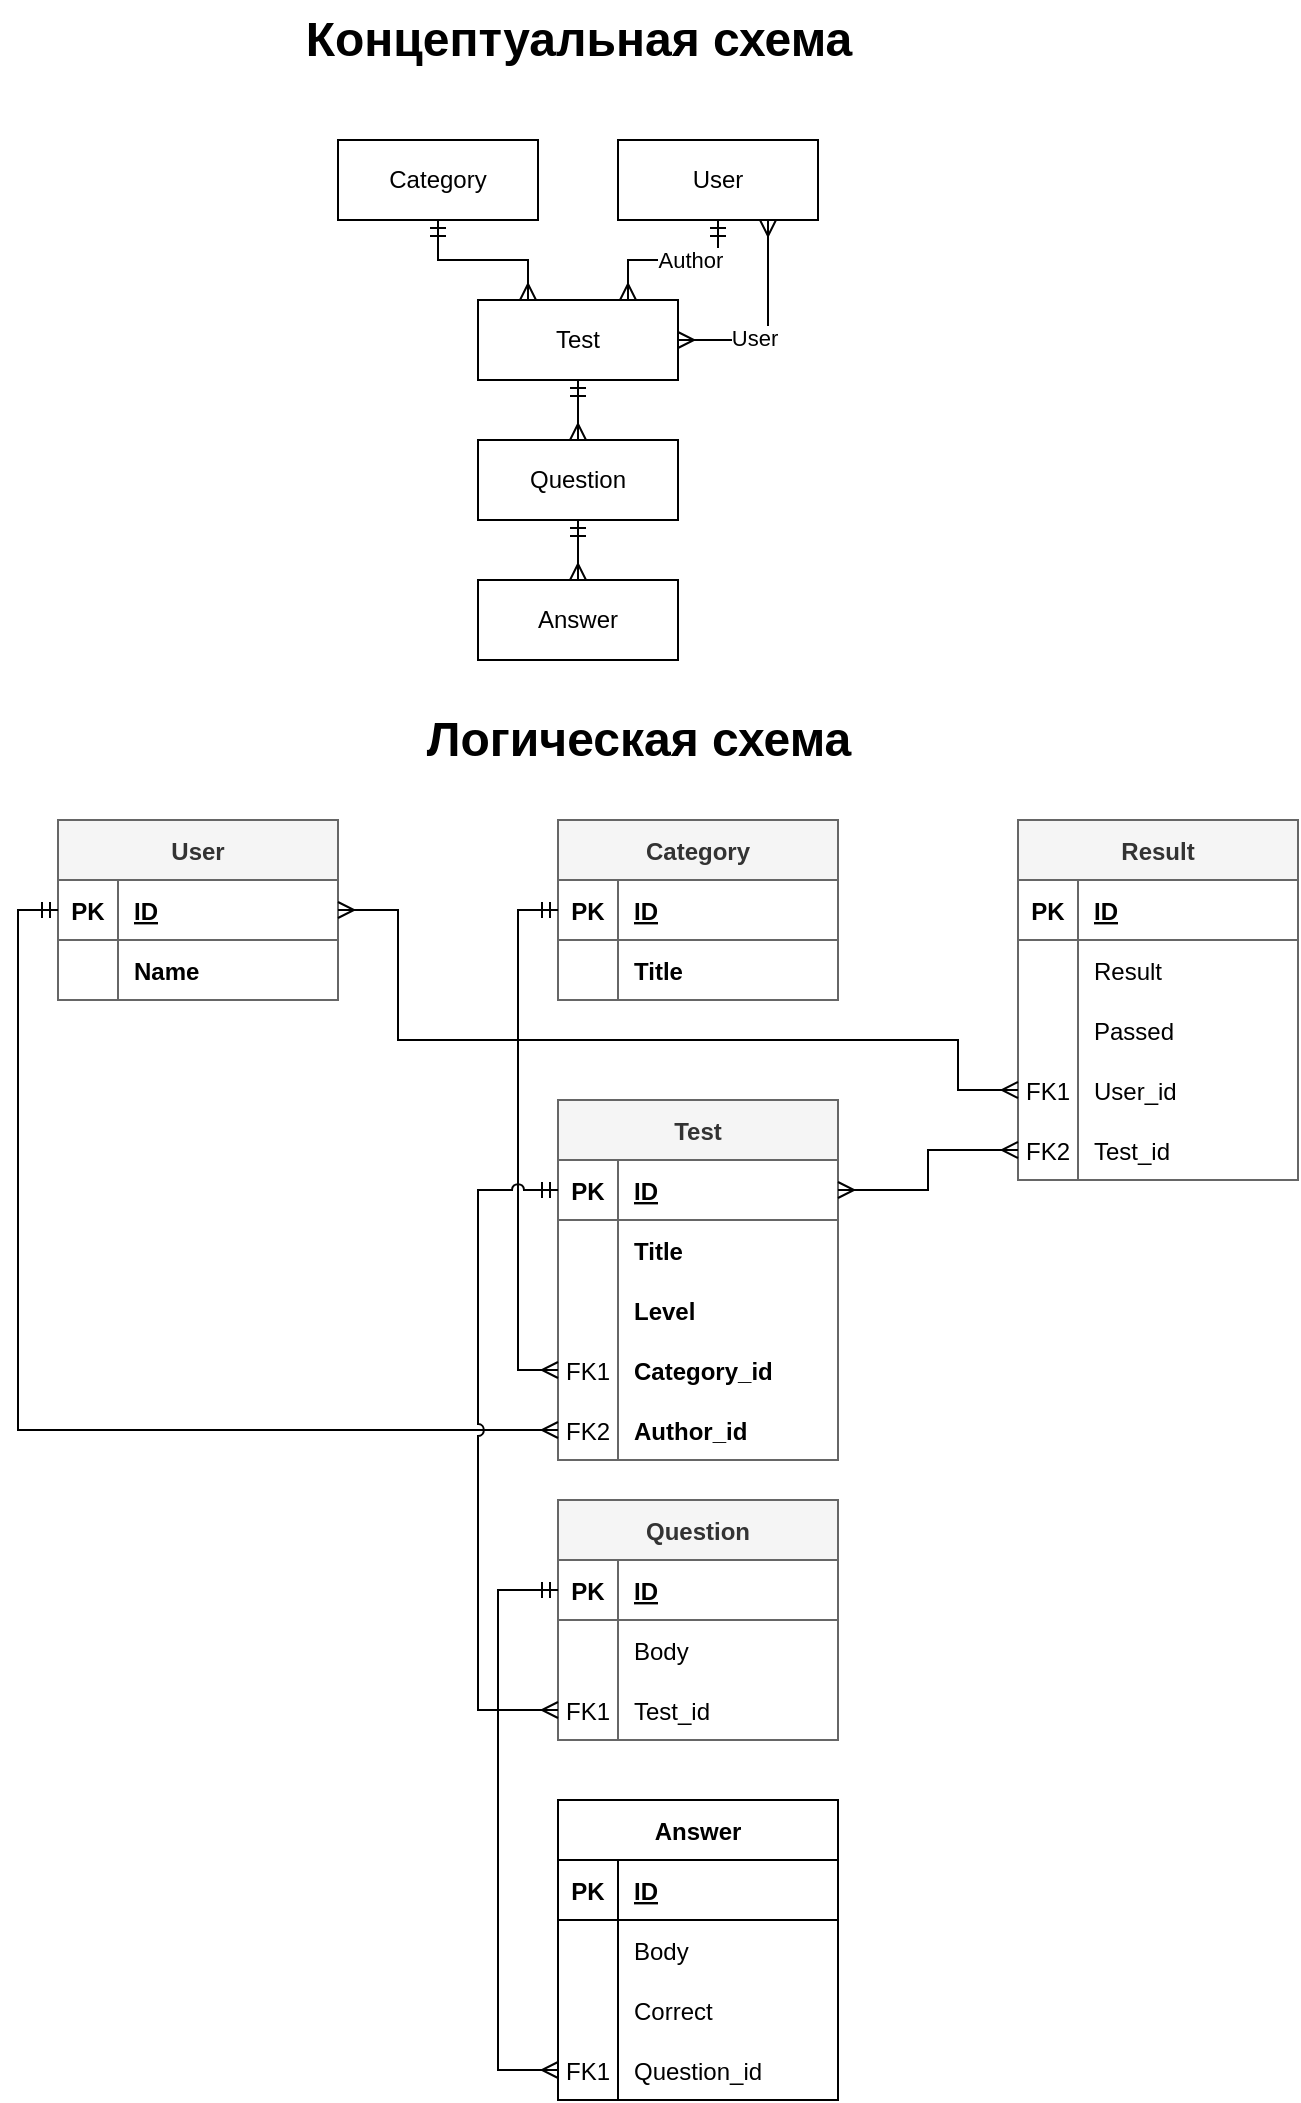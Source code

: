 <mxfile version="23.1.6" type="github">
  <diagram id="R2lEEEUBdFMjLlhIrx00" name="Page-1">
    <mxGraphModel dx="2049" dy="1094" grid="1" gridSize="10" guides="1" tooltips="1" connect="1" arrows="1" fold="1" page="1" pageScale="1" pageWidth="850" pageHeight="1100" math="0" shadow="0" extFonts="Permanent Marker^https://fonts.googleapis.com/css?family=Permanent+Marker">
      <root>
        <mxCell id="0" />
        <mxCell id="1" parent="0" />
        <mxCell id="_cqmgiar0e-KORnMgby9-89" style="edgeStyle=orthogonalEdgeStyle;rounded=0;orthogonalLoop=1;jettySize=auto;html=1;entryX=0.25;entryY=0;entryDx=0;entryDy=0;startArrow=ERmandOne;startFill=0;endArrow=ERmany;endFill=0;" edge="1" parent="1" source="_cqmgiar0e-KORnMgby9-90" target="_cqmgiar0e-KORnMgby9-92">
          <mxGeometry relative="1" as="geometry" />
        </mxCell>
        <mxCell id="_cqmgiar0e-KORnMgby9-90" value="Category" style="whiteSpace=wrap;html=1;align=center;" vertex="1" parent="1">
          <mxGeometry x="290" y="80" width="100" height="40" as="geometry" />
        </mxCell>
        <mxCell id="_cqmgiar0e-KORnMgby9-91" style="edgeStyle=orthogonalEdgeStyle;rounded=0;orthogonalLoop=1;jettySize=auto;html=1;exitX=0.5;exitY=1;exitDx=0;exitDy=0;entryX=0.5;entryY=0;entryDx=0;entryDy=0;startArrow=ERmandOne;startFill=0;endArrow=ERmany;endFill=0;" edge="1" parent="1" source="_cqmgiar0e-KORnMgby9-92" target="_cqmgiar0e-KORnMgby9-99">
          <mxGeometry relative="1" as="geometry" />
        </mxCell>
        <mxCell id="_cqmgiar0e-KORnMgby9-92" value="Test" style="whiteSpace=wrap;html=1;align=center;" vertex="1" parent="1">
          <mxGeometry x="360" y="160" width="100" height="40" as="geometry" />
        </mxCell>
        <mxCell id="_cqmgiar0e-KORnMgby9-93" style="edgeStyle=orthogonalEdgeStyle;rounded=0;orthogonalLoop=1;jettySize=auto;html=1;entryX=0.75;entryY=0;entryDx=0;entryDy=0;startArrow=ERmandOne;startFill=0;endArrow=ERmany;endFill=0;" edge="1" parent="1" source="_cqmgiar0e-KORnMgby9-97" target="_cqmgiar0e-KORnMgby9-92">
          <mxGeometry relative="1" as="geometry" />
        </mxCell>
        <mxCell id="_cqmgiar0e-KORnMgby9-94" value="Author" style="edgeLabel;html=1;align=center;verticalAlign=middle;resizable=0;points=[];" vertex="1" connectable="0" parent="_cqmgiar0e-KORnMgby9-93">
          <mxGeometry x="-0.196" relative="1" as="geometry">
            <mxPoint as="offset" />
          </mxGeometry>
        </mxCell>
        <mxCell id="_cqmgiar0e-KORnMgby9-95" style="edgeStyle=orthogonalEdgeStyle;rounded=0;orthogonalLoop=1;jettySize=auto;html=1;exitX=0.75;exitY=1;exitDx=0;exitDy=0;entryX=1;entryY=0.5;entryDx=0;entryDy=0;startArrow=ERmany;startFill=0;endArrow=ERmany;endFill=0;" edge="1" parent="1" source="_cqmgiar0e-KORnMgby9-97" target="_cqmgiar0e-KORnMgby9-92">
          <mxGeometry relative="1" as="geometry" />
        </mxCell>
        <mxCell id="_cqmgiar0e-KORnMgby9-96" value="User" style="edgeLabel;html=1;align=center;verticalAlign=middle;resizable=0;points=[];" vertex="1" connectable="0" parent="_cqmgiar0e-KORnMgby9-95">
          <mxGeometry x="0.286" relative="1" as="geometry">
            <mxPoint y="-1" as="offset" />
          </mxGeometry>
        </mxCell>
        <mxCell id="_cqmgiar0e-KORnMgby9-97" value="User" style="whiteSpace=wrap;html=1;align=center;" vertex="1" parent="1">
          <mxGeometry x="430" y="80" width="100" height="40" as="geometry" />
        </mxCell>
        <mxCell id="_cqmgiar0e-KORnMgby9-98" style="edgeStyle=orthogonalEdgeStyle;rounded=0;orthogonalLoop=1;jettySize=auto;html=1;exitX=0.5;exitY=1;exitDx=0;exitDy=0;entryX=0.5;entryY=0;entryDx=0;entryDy=0;startArrow=ERmandOne;startFill=0;endArrow=ERmany;endFill=0;" edge="1" parent="1" source="_cqmgiar0e-KORnMgby9-99" target="_cqmgiar0e-KORnMgby9-100">
          <mxGeometry relative="1" as="geometry" />
        </mxCell>
        <mxCell id="_cqmgiar0e-KORnMgby9-99" value="Question" style="whiteSpace=wrap;html=1;align=center;" vertex="1" parent="1">
          <mxGeometry x="360" y="230" width="100" height="40" as="geometry" />
        </mxCell>
        <mxCell id="_cqmgiar0e-KORnMgby9-100" value="Answer" style="whiteSpace=wrap;html=1;align=center;" vertex="1" parent="1">
          <mxGeometry x="360" y="300" width="100" height="40" as="geometry" />
        </mxCell>
        <mxCell id="_cqmgiar0e-KORnMgby9-101" value="Category" style="shape=table;startSize=30;container=1;collapsible=1;childLayout=tableLayout;fixedRows=1;rowLines=0;fontStyle=1;align=center;resizeLast=1;fillColor=#f5f5f5;fontColor=#333333;strokeColor=#666666;" vertex="1" parent="1">
          <mxGeometry x="400" y="420" width="140" height="90" as="geometry" />
        </mxCell>
        <mxCell id="_cqmgiar0e-KORnMgby9-102" value="" style="shape=tableRow;horizontal=0;startSize=0;swimlaneHead=0;swimlaneBody=0;fillColor=none;collapsible=0;dropTarget=0;points=[[0,0.5],[1,0.5]];portConstraint=eastwest;strokeColor=inherit;top=0;left=0;right=0;bottom=1;" vertex="1" parent="_cqmgiar0e-KORnMgby9-101">
          <mxGeometry y="30" width="140" height="30" as="geometry" />
        </mxCell>
        <mxCell id="_cqmgiar0e-KORnMgby9-103" value="PK" style="shape=partialRectangle;overflow=hidden;connectable=0;fillColor=none;strokeColor=inherit;top=0;left=0;bottom=0;right=0;fontStyle=1;" vertex="1" parent="_cqmgiar0e-KORnMgby9-102">
          <mxGeometry width="30" height="30" as="geometry">
            <mxRectangle width="30" height="30" as="alternateBounds" />
          </mxGeometry>
        </mxCell>
        <mxCell id="_cqmgiar0e-KORnMgby9-104" value="ID" style="shape=partialRectangle;overflow=hidden;connectable=0;fillColor=none;align=left;strokeColor=inherit;top=0;left=0;bottom=0;right=0;spacingLeft=6;fontStyle=5;" vertex="1" parent="_cqmgiar0e-KORnMgby9-102">
          <mxGeometry x="30" width="110" height="30" as="geometry">
            <mxRectangle width="110" height="30" as="alternateBounds" />
          </mxGeometry>
        </mxCell>
        <mxCell id="_cqmgiar0e-KORnMgby9-105" value="" style="shape=tableRow;horizontal=0;startSize=0;swimlaneHead=0;swimlaneBody=0;fillColor=none;collapsible=0;dropTarget=0;points=[[0,0.5],[1,0.5]];portConstraint=eastwest;strokeColor=inherit;top=0;left=0;right=0;bottom=0;" vertex="1" parent="_cqmgiar0e-KORnMgby9-101">
          <mxGeometry y="60" width="140" height="30" as="geometry" />
        </mxCell>
        <mxCell id="_cqmgiar0e-KORnMgby9-106" value="" style="shape=partialRectangle;overflow=hidden;connectable=0;fillColor=none;strokeColor=inherit;top=0;left=0;bottom=0;right=0;" vertex="1" parent="_cqmgiar0e-KORnMgby9-105">
          <mxGeometry width="30" height="30" as="geometry">
            <mxRectangle width="30" height="30" as="alternateBounds" />
          </mxGeometry>
        </mxCell>
        <mxCell id="_cqmgiar0e-KORnMgby9-107" value="Title" style="shape=partialRectangle;overflow=hidden;connectable=0;fillColor=none;align=left;strokeColor=inherit;top=0;left=0;bottom=0;right=0;spacingLeft=6;fontStyle=1" vertex="1" parent="_cqmgiar0e-KORnMgby9-105">
          <mxGeometry x="30" width="110" height="30" as="geometry">
            <mxRectangle width="110" height="30" as="alternateBounds" />
          </mxGeometry>
        </mxCell>
        <mxCell id="_cqmgiar0e-KORnMgby9-108" value="User" style="shape=table;startSize=30;container=1;collapsible=1;childLayout=tableLayout;fixedRows=1;rowLines=0;fontStyle=1;align=center;resizeLast=1;fillColor=#f5f5f5;strokeColor=#666666;fontColor=#333333;" vertex="1" parent="1">
          <mxGeometry x="150" y="420" width="140" height="90" as="geometry" />
        </mxCell>
        <mxCell id="_cqmgiar0e-KORnMgby9-109" value="" style="shape=tableRow;horizontal=0;startSize=0;swimlaneHead=0;swimlaneBody=0;fillColor=none;collapsible=0;dropTarget=0;points=[[0,0.5],[1,0.5]];portConstraint=eastwest;strokeColor=inherit;top=0;left=0;right=0;bottom=1;" vertex="1" parent="_cqmgiar0e-KORnMgby9-108">
          <mxGeometry y="30" width="140" height="30" as="geometry" />
        </mxCell>
        <mxCell id="_cqmgiar0e-KORnMgby9-110" value="PK" style="shape=partialRectangle;overflow=hidden;connectable=0;fillColor=none;strokeColor=inherit;top=0;left=0;bottom=0;right=0;fontStyle=1;" vertex="1" parent="_cqmgiar0e-KORnMgby9-109">
          <mxGeometry width="30" height="30" as="geometry">
            <mxRectangle width="30" height="30" as="alternateBounds" />
          </mxGeometry>
        </mxCell>
        <mxCell id="_cqmgiar0e-KORnMgby9-111" value="ID" style="shape=partialRectangle;overflow=hidden;connectable=0;fillColor=none;align=left;strokeColor=inherit;top=0;left=0;bottom=0;right=0;spacingLeft=6;fontStyle=5;" vertex="1" parent="_cqmgiar0e-KORnMgby9-109">
          <mxGeometry x="30" width="110" height="30" as="geometry">
            <mxRectangle width="110" height="30" as="alternateBounds" />
          </mxGeometry>
        </mxCell>
        <mxCell id="_cqmgiar0e-KORnMgby9-112" value="" style="shape=tableRow;horizontal=0;startSize=0;swimlaneHead=0;swimlaneBody=0;fillColor=none;collapsible=0;dropTarget=0;points=[[0,0.5],[1,0.5]];portConstraint=eastwest;strokeColor=inherit;top=0;left=0;right=0;bottom=0;" vertex="1" parent="_cqmgiar0e-KORnMgby9-108">
          <mxGeometry y="60" width="140" height="30" as="geometry" />
        </mxCell>
        <mxCell id="_cqmgiar0e-KORnMgby9-113" value="" style="shape=partialRectangle;overflow=hidden;connectable=0;fillColor=none;strokeColor=inherit;top=0;left=0;bottom=0;right=0;" vertex="1" parent="_cqmgiar0e-KORnMgby9-112">
          <mxGeometry width="30" height="30" as="geometry">
            <mxRectangle width="30" height="30" as="alternateBounds" />
          </mxGeometry>
        </mxCell>
        <mxCell id="_cqmgiar0e-KORnMgby9-114" value="Name" style="shape=partialRectangle;overflow=hidden;connectable=0;fillColor=none;align=left;strokeColor=inherit;top=0;left=0;bottom=0;right=0;spacingLeft=6;fontStyle=1" vertex="1" parent="_cqmgiar0e-KORnMgby9-112">
          <mxGeometry x="30" width="110" height="30" as="geometry">
            <mxRectangle width="110" height="30" as="alternateBounds" />
          </mxGeometry>
        </mxCell>
        <mxCell id="_cqmgiar0e-KORnMgby9-115" value="Test" style="shape=table;startSize=30;container=1;collapsible=1;childLayout=tableLayout;fixedRows=1;rowLines=0;fontStyle=1;align=center;resizeLast=1;fillColor=#f5f5f5;fontColor=#333333;strokeColor=#666666;" vertex="1" parent="1">
          <mxGeometry x="400" y="560" width="140" height="180" as="geometry" />
        </mxCell>
        <mxCell id="_cqmgiar0e-KORnMgby9-116" value="" style="shape=tableRow;horizontal=0;startSize=0;swimlaneHead=0;swimlaneBody=0;fillColor=none;collapsible=0;dropTarget=0;points=[[0,0.5],[1,0.5]];portConstraint=eastwest;strokeColor=inherit;top=0;left=0;right=0;bottom=1;" vertex="1" parent="_cqmgiar0e-KORnMgby9-115">
          <mxGeometry y="30" width="140" height="30" as="geometry" />
        </mxCell>
        <mxCell id="_cqmgiar0e-KORnMgby9-117" value="PK" style="shape=partialRectangle;overflow=hidden;connectable=0;fillColor=none;strokeColor=inherit;top=0;left=0;bottom=0;right=0;fontStyle=1;" vertex="1" parent="_cqmgiar0e-KORnMgby9-116">
          <mxGeometry width="30" height="30" as="geometry">
            <mxRectangle width="30" height="30" as="alternateBounds" />
          </mxGeometry>
        </mxCell>
        <mxCell id="_cqmgiar0e-KORnMgby9-118" value="ID" style="shape=partialRectangle;overflow=hidden;connectable=0;fillColor=none;align=left;strokeColor=inherit;top=0;left=0;bottom=0;right=0;spacingLeft=6;fontStyle=5;" vertex="1" parent="_cqmgiar0e-KORnMgby9-116">
          <mxGeometry x="30" width="110" height="30" as="geometry">
            <mxRectangle width="110" height="30" as="alternateBounds" />
          </mxGeometry>
        </mxCell>
        <mxCell id="_cqmgiar0e-KORnMgby9-119" value="" style="shape=tableRow;horizontal=0;startSize=0;swimlaneHead=0;swimlaneBody=0;fillColor=none;collapsible=0;dropTarget=0;points=[[0,0.5],[1,0.5]];portConstraint=eastwest;strokeColor=inherit;top=0;left=0;right=0;bottom=0;" vertex="1" parent="_cqmgiar0e-KORnMgby9-115">
          <mxGeometry y="60" width="140" height="30" as="geometry" />
        </mxCell>
        <mxCell id="_cqmgiar0e-KORnMgby9-120" value="" style="shape=partialRectangle;overflow=hidden;connectable=0;fillColor=none;strokeColor=inherit;top=0;left=0;bottom=0;right=0;" vertex="1" parent="_cqmgiar0e-KORnMgby9-119">
          <mxGeometry width="30" height="30" as="geometry">
            <mxRectangle width="30" height="30" as="alternateBounds" />
          </mxGeometry>
        </mxCell>
        <mxCell id="_cqmgiar0e-KORnMgby9-121" value="Title" style="shape=partialRectangle;overflow=hidden;connectable=0;fillColor=none;align=left;strokeColor=inherit;top=0;left=0;bottom=0;right=0;spacingLeft=6;fontStyle=1" vertex="1" parent="_cqmgiar0e-KORnMgby9-119">
          <mxGeometry x="30" width="110" height="30" as="geometry">
            <mxRectangle width="110" height="30" as="alternateBounds" />
          </mxGeometry>
        </mxCell>
        <mxCell id="_cqmgiar0e-KORnMgby9-122" value="" style="shape=tableRow;horizontal=0;startSize=0;swimlaneHead=0;swimlaneBody=0;fillColor=none;collapsible=0;dropTarget=0;points=[[0,0.5],[1,0.5]];portConstraint=eastwest;strokeColor=inherit;top=0;left=0;right=0;bottom=0;" vertex="1" parent="_cqmgiar0e-KORnMgby9-115">
          <mxGeometry y="90" width="140" height="30" as="geometry" />
        </mxCell>
        <mxCell id="_cqmgiar0e-KORnMgby9-123" value="" style="shape=partialRectangle;overflow=hidden;connectable=0;fillColor=none;strokeColor=inherit;top=0;left=0;bottom=0;right=0;" vertex="1" parent="_cqmgiar0e-KORnMgby9-122">
          <mxGeometry width="30" height="30" as="geometry">
            <mxRectangle width="30" height="30" as="alternateBounds" />
          </mxGeometry>
        </mxCell>
        <mxCell id="_cqmgiar0e-KORnMgby9-124" value="Level" style="shape=partialRectangle;overflow=hidden;connectable=0;fillColor=none;align=left;strokeColor=inherit;top=0;left=0;bottom=0;right=0;spacingLeft=6;fontStyle=1" vertex="1" parent="_cqmgiar0e-KORnMgby9-122">
          <mxGeometry x="30" width="110" height="30" as="geometry">
            <mxRectangle width="110" height="30" as="alternateBounds" />
          </mxGeometry>
        </mxCell>
        <mxCell id="_cqmgiar0e-KORnMgby9-125" value="" style="shape=tableRow;horizontal=0;startSize=0;swimlaneHead=0;swimlaneBody=0;fillColor=none;collapsible=0;dropTarget=0;points=[[0,0.5],[1,0.5]];portConstraint=eastwest;strokeColor=inherit;top=0;left=0;right=0;bottom=0;" vertex="1" parent="_cqmgiar0e-KORnMgby9-115">
          <mxGeometry y="120" width="140" height="30" as="geometry" />
        </mxCell>
        <mxCell id="_cqmgiar0e-KORnMgby9-126" value="FK1" style="shape=partialRectangle;overflow=hidden;connectable=0;fillColor=none;strokeColor=inherit;top=0;left=0;bottom=0;right=0;" vertex="1" parent="_cqmgiar0e-KORnMgby9-125">
          <mxGeometry width="30" height="30" as="geometry">
            <mxRectangle width="30" height="30" as="alternateBounds" />
          </mxGeometry>
        </mxCell>
        <mxCell id="_cqmgiar0e-KORnMgby9-127" value="Category_id" style="shape=partialRectangle;overflow=hidden;connectable=0;fillColor=none;align=left;strokeColor=inherit;top=0;left=0;bottom=0;right=0;spacingLeft=6;fontStyle=1" vertex="1" parent="_cqmgiar0e-KORnMgby9-125">
          <mxGeometry x="30" width="110" height="30" as="geometry">
            <mxRectangle width="110" height="30" as="alternateBounds" />
          </mxGeometry>
        </mxCell>
        <mxCell id="_cqmgiar0e-KORnMgby9-128" value="" style="shape=tableRow;horizontal=0;startSize=0;swimlaneHead=0;swimlaneBody=0;fillColor=none;collapsible=0;dropTarget=0;points=[[0,0.5],[1,0.5]];portConstraint=eastwest;strokeColor=inherit;top=0;left=0;right=0;bottom=0;" vertex="1" parent="_cqmgiar0e-KORnMgby9-115">
          <mxGeometry y="150" width="140" height="30" as="geometry" />
        </mxCell>
        <mxCell id="_cqmgiar0e-KORnMgby9-129" value="FK2" style="shape=partialRectangle;overflow=hidden;connectable=0;fillColor=none;strokeColor=inherit;top=0;left=0;bottom=0;right=0;" vertex="1" parent="_cqmgiar0e-KORnMgby9-128">
          <mxGeometry width="30" height="30" as="geometry">
            <mxRectangle width="30" height="30" as="alternateBounds" />
          </mxGeometry>
        </mxCell>
        <mxCell id="_cqmgiar0e-KORnMgby9-130" value="Author_id" style="shape=partialRectangle;overflow=hidden;connectable=0;fillColor=none;align=left;strokeColor=inherit;top=0;left=0;bottom=0;right=0;spacingLeft=6;fontStyle=1" vertex="1" parent="_cqmgiar0e-KORnMgby9-128">
          <mxGeometry x="30" width="110" height="30" as="geometry">
            <mxRectangle width="110" height="30" as="alternateBounds" />
          </mxGeometry>
        </mxCell>
        <mxCell id="_cqmgiar0e-KORnMgby9-131" value="Question" style="shape=table;startSize=30;container=1;collapsible=1;childLayout=tableLayout;fixedRows=1;rowLines=0;fontStyle=1;align=center;resizeLast=1;fillColor=#f5f5f5;fontColor=#333333;strokeColor=#666666;" vertex="1" parent="1">
          <mxGeometry x="400" y="760" width="140" height="120" as="geometry" />
        </mxCell>
        <mxCell id="_cqmgiar0e-KORnMgby9-132" value="" style="shape=tableRow;horizontal=0;startSize=0;swimlaneHead=0;swimlaneBody=0;fillColor=none;collapsible=0;dropTarget=0;points=[[0,0.5],[1,0.5]];portConstraint=eastwest;strokeColor=inherit;top=0;left=0;right=0;bottom=1;" vertex="1" parent="_cqmgiar0e-KORnMgby9-131">
          <mxGeometry y="30" width="140" height="30" as="geometry" />
        </mxCell>
        <mxCell id="_cqmgiar0e-KORnMgby9-133" value="PK" style="shape=partialRectangle;overflow=hidden;connectable=0;fillColor=none;strokeColor=inherit;top=0;left=0;bottom=0;right=0;fontStyle=1;" vertex="1" parent="_cqmgiar0e-KORnMgby9-132">
          <mxGeometry width="30" height="30" as="geometry">
            <mxRectangle width="30" height="30" as="alternateBounds" />
          </mxGeometry>
        </mxCell>
        <mxCell id="_cqmgiar0e-KORnMgby9-134" value="ID" style="shape=partialRectangle;overflow=hidden;connectable=0;fillColor=none;align=left;strokeColor=inherit;top=0;left=0;bottom=0;right=0;spacingLeft=6;fontStyle=5;" vertex="1" parent="_cqmgiar0e-KORnMgby9-132">
          <mxGeometry x="30" width="110" height="30" as="geometry">
            <mxRectangle width="110" height="30" as="alternateBounds" />
          </mxGeometry>
        </mxCell>
        <mxCell id="_cqmgiar0e-KORnMgby9-135" value="" style="shape=tableRow;horizontal=0;startSize=0;swimlaneHead=0;swimlaneBody=0;fillColor=none;collapsible=0;dropTarget=0;points=[[0,0.5],[1,0.5]];portConstraint=eastwest;strokeColor=inherit;top=0;left=0;right=0;bottom=0;" vertex="1" parent="_cqmgiar0e-KORnMgby9-131">
          <mxGeometry y="60" width="140" height="30" as="geometry" />
        </mxCell>
        <mxCell id="_cqmgiar0e-KORnMgby9-136" value="" style="shape=partialRectangle;overflow=hidden;connectable=0;fillColor=none;strokeColor=inherit;top=0;left=0;bottom=0;right=0;" vertex="1" parent="_cqmgiar0e-KORnMgby9-135">
          <mxGeometry width="30" height="30" as="geometry">
            <mxRectangle width="30" height="30" as="alternateBounds" />
          </mxGeometry>
        </mxCell>
        <mxCell id="_cqmgiar0e-KORnMgby9-137" value="Body" style="shape=partialRectangle;overflow=hidden;connectable=0;fillColor=none;align=left;strokeColor=inherit;top=0;left=0;bottom=0;right=0;spacingLeft=6;" vertex="1" parent="_cqmgiar0e-KORnMgby9-135">
          <mxGeometry x="30" width="110" height="30" as="geometry">
            <mxRectangle width="110" height="30" as="alternateBounds" />
          </mxGeometry>
        </mxCell>
        <mxCell id="_cqmgiar0e-KORnMgby9-138" value="" style="shape=tableRow;horizontal=0;startSize=0;swimlaneHead=0;swimlaneBody=0;fillColor=none;collapsible=0;dropTarget=0;points=[[0,0.5],[1,0.5]];portConstraint=eastwest;strokeColor=inherit;top=0;left=0;right=0;bottom=0;" vertex="1" parent="_cqmgiar0e-KORnMgby9-131">
          <mxGeometry y="90" width="140" height="30" as="geometry" />
        </mxCell>
        <mxCell id="_cqmgiar0e-KORnMgby9-139" value="FK1" style="shape=partialRectangle;overflow=hidden;connectable=0;fillColor=none;strokeColor=inherit;top=0;left=0;bottom=0;right=0;" vertex="1" parent="_cqmgiar0e-KORnMgby9-138">
          <mxGeometry width="30" height="30" as="geometry">
            <mxRectangle width="30" height="30" as="alternateBounds" />
          </mxGeometry>
        </mxCell>
        <mxCell id="_cqmgiar0e-KORnMgby9-140" value="Test_id" style="shape=partialRectangle;overflow=hidden;connectable=0;fillColor=none;align=left;strokeColor=inherit;top=0;left=0;bottom=0;right=0;spacingLeft=6;" vertex="1" parent="_cqmgiar0e-KORnMgby9-138">
          <mxGeometry x="30" width="110" height="30" as="geometry">
            <mxRectangle width="110" height="30" as="alternateBounds" />
          </mxGeometry>
        </mxCell>
        <mxCell id="_cqmgiar0e-KORnMgby9-141" value="Answer" style="shape=table;startSize=30;container=1;collapsible=1;childLayout=tableLayout;fixedRows=1;rowLines=0;fontStyle=1;align=center;resizeLast=1;" vertex="1" parent="1">
          <mxGeometry x="400" y="910" width="140" height="150" as="geometry" />
        </mxCell>
        <mxCell id="_cqmgiar0e-KORnMgby9-142" value="" style="shape=tableRow;horizontal=0;startSize=0;swimlaneHead=0;swimlaneBody=0;fillColor=none;collapsible=0;dropTarget=0;points=[[0,0.5],[1,0.5]];portConstraint=eastwest;strokeColor=inherit;top=0;left=0;right=0;bottom=1;" vertex="1" parent="_cqmgiar0e-KORnMgby9-141">
          <mxGeometry y="30" width="140" height="30" as="geometry" />
        </mxCell>
        <mxCell id="_cqmgiar0e-KORnMgby9-143" value="PK" style="shape=partialRectangle;overflow=hidden;connectable=0;fillColor=none;strokeColor=inherit;top=0;left=0;bottom=0;right=0;fontStyle=1;" vertex="1" parent="_cqmgiar0e-KORnMgby9-142">
          <mxGeometry width="30" height="30" as="geometry">
            <mxRectangle width="30" height="30" as="alternateBounds" />
          </mxGeometry>
        </mxCell>
        <mxCell id="_cqmgiar0e-KORnMgby9-144" value="ID" style="shape=partialRectangle;overflow=hidden;connectable=0;fillColor=none;align=left;strokeColor=inherit;top=0;left=0;bottom=0;right=0;spacingLeft=6;fontStyle=5;" vertex="1" parent="_cqmgiar0e-KORnMgby9-142">
          <mxGeometry x="30" width="110" height="30" as="geometry">
            <mxRectangle width="110" height="30" as="alternateBounds" />
          </mxGeometry>
        </mxCell>
        <mxCell id="_cqmgiar0e-KORnMgby9-145" value="" style="shape=tableRow;horizontal=0;startSize=0;swimlaneHead=0;swimlaneBody=0;fillColor=none;collapsible=0;dropTarget=0;points=[[0,0.5],[1,0.5]];portConstraint=eastwest;strokeColor=inherit;top=0;left=0;right=0;bottom=0;" vertex="1" parent="_cqmgiar0e-KORnMgby9-141">
          <mxGeometry y="60" width="140" height="30" as="geometry" />
        </mxCell>
        <mxCell id="_cqmgiar0e-KORnMgby9-146" value="" style="shape=partialRectangle;overflow=hidden;connectable=0;fillColor=none;strokeColor=inherit;top=0;left=0;bottom=0;right=0;" vertex="1" parent="_cqmgiar0e-KORnMgby9-145">
          <mxGeometry width="30" height="30" as="geometry">
            <mxRectangle width="30" height="30" as="alternateBounds" />
          </mxGeometry>
        </mxCell>
        <mxCell id="_cqmgiar0e-KORnMgby9-147" value="Body" style="shape=partialRectangle;overflow=hidden;connectable=0;fillColor=none;align=left;strokeColor=inherit;top=0;left=0;bottom=0;right=0;spacingLeft=6;" vertex="1" parent="_cqmgiar0e-KORnMgby9-145">
          <mxGeometry x="30" width="110" height="30" as="geometry">
            <mxRectangle width="110" height="30" as="alternateBounds" />
          </mxGeometry>
        </mxCell>
        <mxCell id="_cqmgiar0e-KORnMgby9-148" value="" style="shape=tableRow;horizontal=0;startSize=0;swimlaneHead=0;swimlaneBody=0;fillColor=none;collapsible=0;dropTarget=0;points=[[0,0.5],[1,0.5]];portConstraint=eastwest;strokeColor=inherit;top=0;left=0;right=0;bottom=0;" vertex="1" parent="_cqmgiar0e-KORnMgby9-141">
          <mxGeometry y="90" width="140" height="30" as="geometry" />
        </mxCell>
        <mxCell id="_cqmgiar0e-KORnMgby9-149" value="" style="shape=partialRectangle;overflow=hidden;connectable=0;fillColor=none;strokeColor=inherit;top=0;left=0;bottom=0;right=0;" vertex="1" parent="_cqmgiar0e-KORnMgby9-148">
          <mxGeometry width="30" height="30" as="geometry">
            <mxRectangle width="30" height="30" as="alternateBounds" />
          </mxGeometry>
        </mxCell>
        <mxCell id="_cqmgiar0e-KORnMgby9-150" value="Correct" style="shape=partialRectangle;overflow=hidden;connectable=0;fillColor=none;align=left;strokeColor=inherit;top=0;left=0;bottom=0;right=0;spacingLeft=6;" vertex="1" parent="_cqmgiar0e-KORnMgby9-148">
          <mxGeometry x="30" width="110" height="30" as="geometry">
            <mxRectangle width="110" height="30" as="alternateBounds" />
          </mxGeometry>
        </mxCell>
        <mxCell id="_cqmgiar0e-KORnMgby9-151" value="" style="shape=tableRow;horizontal=0;startSize=0;swimlaneHead=0;swimlaneBody=0;fillColor=none;collapsible=0;dropTarget=0;points=[[0,0.5],[1,0.5]];portConstraint=eastwest;strokeColor=inherit;top=0;left=0;right=0;bottom=0;" vertex="1" parent="_cqmgiar0e-KORnMgby9-141">
          <mxGeometry y="120" width="140" height="30" as="geometry" />
        </mxCell>
        <mxCell id="_cqmgiar0e-KORnMgby9-152" value="FK1" style="shape=partialRectangle;overflow=hidden;connectable=0;fillColor=none;strokeColor=inherit;top=0;left=0;bottom=0;right=0;" vertex="1" parent="_cqmgiar0e-KORnMgby9-151">
          <mxGeometry width="30" height="30" as="geometry">
            <mxRectangle width="30" height="30" as="alternateBounds" />
          </mxGeometry>
        </mxCell>
        <mxCell id="_cqmgiar0e-KORnMgby9-153" value="Question_id" style="shape=partialRectangle;overflow=hidden;connectable=0;fillColor=none;align=left;strokeColor=inherit;top=0;left=0;bottom=0;right=0;spacingLeft=6;" vertex="1" parent="_cqmgiar0e-KORnMgby9-151">
          <mxGeometry x="30" width="110" height="30" as="geometry">
            <mxRectangle width="110" height="30" as="alternateBounds" />
          </mxGeometry>
        </mxCell>
        <mxCell id="_cqmgiar0e-KORnMgby9-154" value="Result" style="shape=table;startSize=30;container=1;collapsible=1;childLayout=tableLayout;fixedRows=1;rowLines=0;fontStyle=1;align=center;resizeLast=1;fillColor=#f5f5f5;fontColor=#333333;strokeColor=#666666;" vertex="1" parent="1">
          <mxGeometry x="630" y="420" width="140" height="180" as="geometry" />
        </mxCell>
        <mxCell id="_cqmgiar0e-KORnMgby9-155" value="" style="shape=tableRow;horizontal=0;startSize=0;swimlaneHead=0;swimlaneBody=0;fillColor=none;collapsible=0;dropTarget=0;points=[[0,0.5],[1,0.5]];portConstraint=eastwest;strokeColor=inherit;top=0;left=0;right=0;bottom=1;" vertex="1" parent="_cqmgiar0e-KORnMgby9-154">
          <mxGeometry y="30" width="140" height="30" as="geometry" />
        </mxCell>
        <mxCell id="_cqmgiar0e-KORnMgby9-156" value="PK" style="shape=partialRectangle;overflow=hidden;connectable=0;fillColor=none;strokeColor=inherit;top=0;left=0;bottom=0;right=0;fontStyle=1;" vertex="1" parent="_cqmgiar0e-KORnMgby9-155">
          <mxGeometry width="30" height="30" as="geometry">
            <mxRectangle width="30" height="30" as="alternateBounds" />
          </mxGeometry>
        </mxCell>
        <mxCell id="_cqmgiar0e-KORnMgby9-157" value="ID" style="shape=partialRectangle;overflow=hidden;connectable=0;fillColor=none;align=left;strokeColor=inherit;top=0;left=0;bottom=0;right=0;spacingLeft=6;fontStyle=5;" vertex="1" parent="_cqmgiar0e-KORnMgby9-155">
          <mxGeometry x="30" width="110" height="30" as="geometry">
            <mxRectangle width="110" height="30" as="alternateBounds" />
          </mxGeometry>
        </mxCell>
        <mxCell id="_cqmgiar0e-KORnMgby9-158" value="" style="shape=tableRow;horizontal=0;startSize=0;swimlaneHead=0;swimlaneBody=0;fillColor=none;collapsible=0;dropTarget=0;points=[[0,0.5],[1,0.5]];portConstraint=eastwest;strokeColor=inherit;top=0;left=0;right=0;bottom=0;" vertex="1" parent="_cqmgiar0e-KORnMgby9-154">
          <mxGeometry y="60" width="140" height="30" as="geometry" />
        </mxCell>
        <mxCell id="_cqmgiar0e-KORnMgby9-159" value="" style="shape=partialRectangle;overflow=hidden;connectable=0;fillColor=none;strokeColor=inherit;top=0;left=0;bottom=0;right=0;" vertex="1" parent="_cqmgiar0e-KORnMgby9-158">
          <mxGeometry width="30" height="30" as="geometry">
            <mxRectangle width="30" height="30" as="alternateBounds" />
          </mxGeometry>
        </mxCell>
        <mxCell id="_cqmgiar0e-KORnMgby9-160" value="Result" style="shape=partialRectangle;overflow=hidden;connectable=0;fillColor=none;align=left;strokeColor=inherit;top=0;left=0;bottom=0;right=0;spacingLeft=6;" vertex="1" parent="_cqmgiar0e-KORnMgby9-158">
          <mxGeometry x="30" width="110" height="30" as="geometry">
            <mxRectangle width="110" height="30" as="alternateBounds" />
          </mxGeometry>
        </mxCell>
        <mxCell id="_cqmgiar0e-KORnMgby9-161" value="" style="shape=tableRow;horizontal=0;startSize=0;swimlaneHead=0;swimlaneBody=0;fillColor=none;collapsible=0;dropTarget=0;points=[[0,0.5],[1,0.5]];portConstraint=eastwest;strokeColor=inherit;top=0;left=0;right=0;bottom=0;" vertex="1" parent="_cqmgiar0e-KORnMgby9-154">
          <mxGeometry y="90" width="140" height="30" as="geometry" />
        </mxCell>
        <mxCell id="_cqmgiar0e-KORnMgby9-162" value="" style="shape=partialRectangle;overflow=hidden;connectable=0;fillColor=none;strokeColor=inherit;top=0;left=0;bottom=0;right=0;" vertex="1" parent="_cqmgiar0e-KORnMgby9-161">
          <mxGeometry width="30" height="30" as="geometry">
            <mxRectangle width="30" height="30" as="alternateBounds" />
          </mxGeometry>
        </mxCell>
        <mxCell id="_cqmgiar0e-KORnMgby9-163" value="Passed" style="shape=partialRectangle;overflow=hidden;connectable=0;fillColor=none;align=left;strokeColor=inherit;top=0;left=0;bottom=0;right=0;spacingLeft=6;" vertex="1" parent="_cqmgiar0e-KORnMgby9-161">
          <mxGeometry x="30" width="110" height="30" as="geometry">
            <mxRectangle width="110" height="30" as="alternateBounds" />
          </mxGeometry>
        </mxCell>
        <mxCell id="_cqmgiar0e-KORnMgby9-164" value="" style="shape=tableRow;horizontal=0;startSize=0;swimlaneHead=0;swimlaneBody=0;fillColor=none;collapsible=0;dropTarget=0;points=[[0,0.5],[1,0.5]];portConstraint=eastwest;strokeColor=inherit;top=0;left=0;right=0;bottom=0;" vertex="1" parent="_cqmgiar0e-KORnMgby9-154">
          <mxGeometry y="120" width="140" height="30" as="geometry" />
        </mxCell>
        <mxCell id="_cqmgiar0e-KORnMgby9-165" value="FK1" style="shape=partialRectangle;overflow=hidden;connectable=0;fillColor=none;strokeColor=inherit;top=0;left=0;bottom=0;right=0;" vertex="1" parent="_cqmgiar0e-KORnMgby9-164">
          <mxGeometry width="30" height="30" as="geometry">
            <mxRectangle width="30" height="30" as="alternateBounds" />
          </mxGeometry>
        </mxCell>
        <mxCell id="_cqmgiar0e-KORnMgby9-166" value="User_id" style="shape=partialRectangle;overflow=hidden;connectable=0;fillColor=none;align=left;strokeColor=inherit;top=0;left=0;bottom=0;right=0;spacingLeft=6;" vertex="1" parent="_cqmgiar0e-KORnMgby9-164">
          <mxGeometry x="30" width="110" height="30" as="geometry">
            <mxRectangle width="110" height="30" as="alternateBounds" />
          </mxGeometry>
        </mxCell>
        <mxCell id="_cqmgiar0e-KORnMgby9-167" value="" style="shape=tableRow;horizontal=0;startSize=0;swimlaneHead=0;swimlaneBody=0;fillColor=none;collapsible=0;dropTarget=0;points=[[0,0.5],[1,0.5]];portConstraint=eastwest;strokeColor=inherit;top=0;left=0;right=0;bottom=0;" vertex="1" parent="_cqmgiar0e-KORnMgby9-154">
          <mxGeometry y="150" width="140" height="30" as="geometry" />
        </mxCell>
        <mxCell id="_cqmgiar0e-KORnMgby9-168" value="FK2" style="shape=partialRectangle;overflow=hidden;connectable=0;fillColor=none;strokeColor=inherit;top=0;left=0;bottom=0;right=0;" vertex="1" parent="_cqmgiar0e-KORnMgby9-167">
          <mxGeometry width="30" height="30" as="geometry">
            <mxRectangle width="30" height="30" as="alternateBounds" />
          </mxGeometry>
        </mxCell>
        <mxCell id="_cqmgiar0e-KORnMgby9-169" value="Test_id" style="shape=partialRectangle;overflow=hidden;connectable=0;fillColor=none;align=left;strokeColor=inherit;top=0;left=0;bottom=0;right=0;spacingLeft=6;" vertex="1" parent="_cqmgiar0e-KORnMgby9-167">
          <mxGeometry x="30" width="110" height="30" as="geometry">
            <mxRectangle width="110" height="30" as="alternateBounds" />
          </mxGeometry>
        </mxCell>
        <mxCell id="_cqmgiar0e-KORnMgby9-170" style="edgeStyle=orthogonalEdgeStyle;rounded=0;orthogonalLoop=1;jettySize=auto;html=1;exitX=0;exitY=0.5;exitDx=0;exitDy=0;entryX=0;entryY=0.5;entryDx=0;entryDy=0;startArrow=ERmandOne;startFill=0;endArrow=ERmany;endFill=0;" edge="1" parent="1" source="_cqmgiar0e-KORnMgby9-102" target="_cqmgiar0e-KORnMgby9-125">
          <mxGeometry relative="1" as="geometry" />
        </mxCell>
        <mxCell id="_cqmgiar0e-KORnMgby9-171" style="edgeStyle=orthogonalEdgeStyle;rounded=0;orthogonalLoop=1;jettySize=auto;html=1;exitX=0;exitY=0.5;exitDx=0;exitDy=0;entryX=0;entryY=0.5;entryDx=0;entryDy=0;startArrow=ERmandOne;startFill=0;endArrow=ERmany;endFill=0;" edge="1" parent="1" source="_cqmgiar0e-KORnMgby9-109" target="_cqmgiar0e-KORnMgby9-128">
          <mxGeometry relative="1" as="geometry" />
        </mxCell>
        <mxCell id="_cqmgiar0e-KORnMgby9-172" style="edgeStyle=orthogonalEdgeStyle;rounded=0;orthogonalLoop=1;jettySize=auto;html=1;exitX=0;exitY=0.5;exitDx=0;exitDy=0;entryX=0;entryY=0.5;entryDx=0;entryDy=0;startArrow=ERmandOne;startFill=0;endArrow=ERmany;endFill=0;jumpStyle=arc;" edge="1" parent="1" source="_cqmgiar0e-KORnMgby9-116" target="_cqmgiar0e-KORnMgby9-138">
          <mxGeometry relative="1" as="geometry">
            <Array as="points">
              <mxPoint x="360" y="605" />
              <mxPoint x="360" y="865" />
            </Array>
          </mxGeometry>
        </mxCell>
        <mxCell id="_cqmgiar0e-KORnMgby9-173" style="edgeStyle=orthogonalEdgeStyle;rounded=0;orthogonalLoop=1;jettySize=auto;html=1;exitX=0;exitY=0.5;exitDx=0;exitDy=0;entryX=0;entryY=0.5;entryDx=0;entryDy=0;startArrow=ERmandOne;startFill=0;endArrow=ERmany;endFill=0;" edge="1" parent="1" source="_cqmgiar0e-KORnMgby9-132" target="_cqmgiar0e-KORnMgby9-151">
          <mxGeometry relative="1" as="geometry">
            <Array as="points">
              <mxPoint x="370" y="805" />
              <mxPoint x="370" y="1045" />
            </Array>
          </mxGeometry>
        </mxCell>
        <mxCell id="_cqmgiar0e-KORnMgby9-174" style="edgeStyle=orthogonalEdgeStyle;rounded=0;orthogonalLoop=1;jettySize=auto;html=1;exitX=1;exitY=0.5;exitDx=0;exitDy=0;startArrow=ERmany;startFill=0;endArrow=ERmany;endFill=0;entryX=0;entryY=0.5;entryDx=0;entryDy=0;" edge="1" parent="1" source="_cqmgiar0e-KORnMgby9-109" target="_cqmgiar0e-KORnMgby9-164">
          <mxGeometry relative="1" as="geometry">
            <Array as="points">
              <mxPoint x="320" y="465" />
              <mxPoint x="320" y="530" />
              <mxPoint x="600" y="530" />
              <mxPoint x="600" y="555" />
            </Array>
          </mxGeometry>
        </mxCell>
        <mxCell id="_cqmgiar0e-KORnMgby9-175" style="edgeStyle=orthogonalEdgeStyle;rounded=0;orthogonalLoop=1;jettySize=auto;html=1;exitX=0;exitY=0.5;exitDx=0;exitDy=0;entryX=1;entryY=0.5;entryDx=0;entryDy=0;startArrow=ERmany;startFill=0;endArrow=ERmany;endFill=0;" edge="1" parent="1" source="_cqmgiar0e-KORnMgby9-167" target="_cqmgiar0e-KORnMgby9-116">
          <mxGeometry relative="1" as="geometry" />
        </mxCell>
        <mxCell id="_cqmgiar0e-KORnMgby9-176" value="Логическая схема" style="text;strokeColor=none;fillColor=none;html=1;fontSize=24;fontStyle=1;verticalAlign=middle;align=center;" vertex="1" parent="1">
          <mxGeometry x="390" y="360" width="100" height="40" as="geometry" />
        </mxCell>
        <mxCell id="_cqmgiar0e-KORnMgby9-177" value="Концептуальная схема" style="text;strokeColor=none;fillColor=none;html=1;fontSize=24;fontStyle=1;verticalAlign=middle;align=center;" vertex="1" parent="1">
          <mxGeometry x="360" y="10" width="100" height="40" as="geometry" />
        </mxCell>
      </root>
    </mxGraphModel>
  </diagram>
</mxfile>
